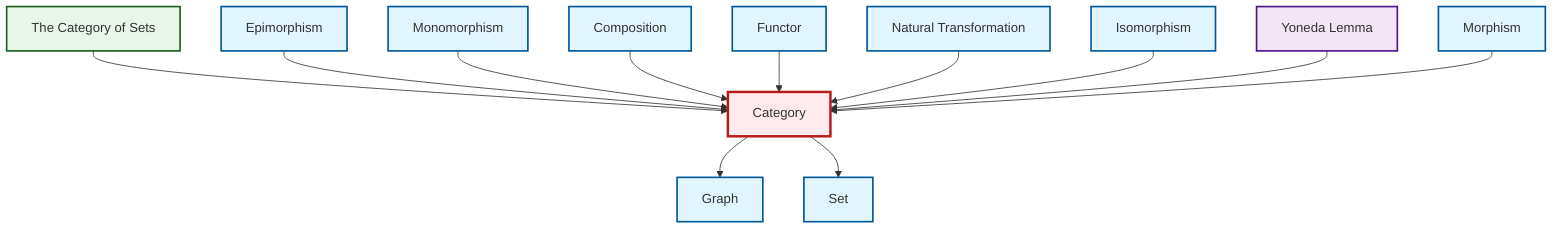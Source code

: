 graph TD
    classDef definition fill:#e1f5fe,stroke:#01579b,stroke-width:2px
    classDef theorem fill:#f3e5f5,stroke:#4a148c,stroke-width:2px
    classDef axiom fill:#fff3e0,stroke:#e65100,stroke-width:2px
    classDef example fill:#e8f5e9,stroke:#1b5e20,stroke-width:2px
    classDef current fill:#ffebee,stroke:#b71c1c,stroke-width:3px
    def-monomorphism["Monomorphism"]:::definition
    def-composition["Composition"]:::definition
    thm-yoneda["Yoneda Lemma"]:::theorem
    def-morphism["Morphism"]:::definition
    def-category["Category"]:::definition
    def-graph["Graph"]:::definition
    def-epimorphism["Epimorphism"]:::definition
    def-isomorphism["Isomorphism"]:::definition
    ex-set-category["The Category of Sets"]:::example
    def-functor["Functor"]:::definition
    def-natural-transformation["Natural Transformation"]:::definition
    def-set["Set"]:::definition
    ex-set-category --> def-category
    def-epimorphism --> def-category
    def-monomorphism --> def-category
    def-composition --> def-category
    def-functor --> def-category
    def-natural-transformation --> def-category
    def-category --> def-graph
    def-isomorphism --> def-category
    thm-yoneda --> def-category
    def-category --> def-set
    def-morphism --> def-category
    class def-category current